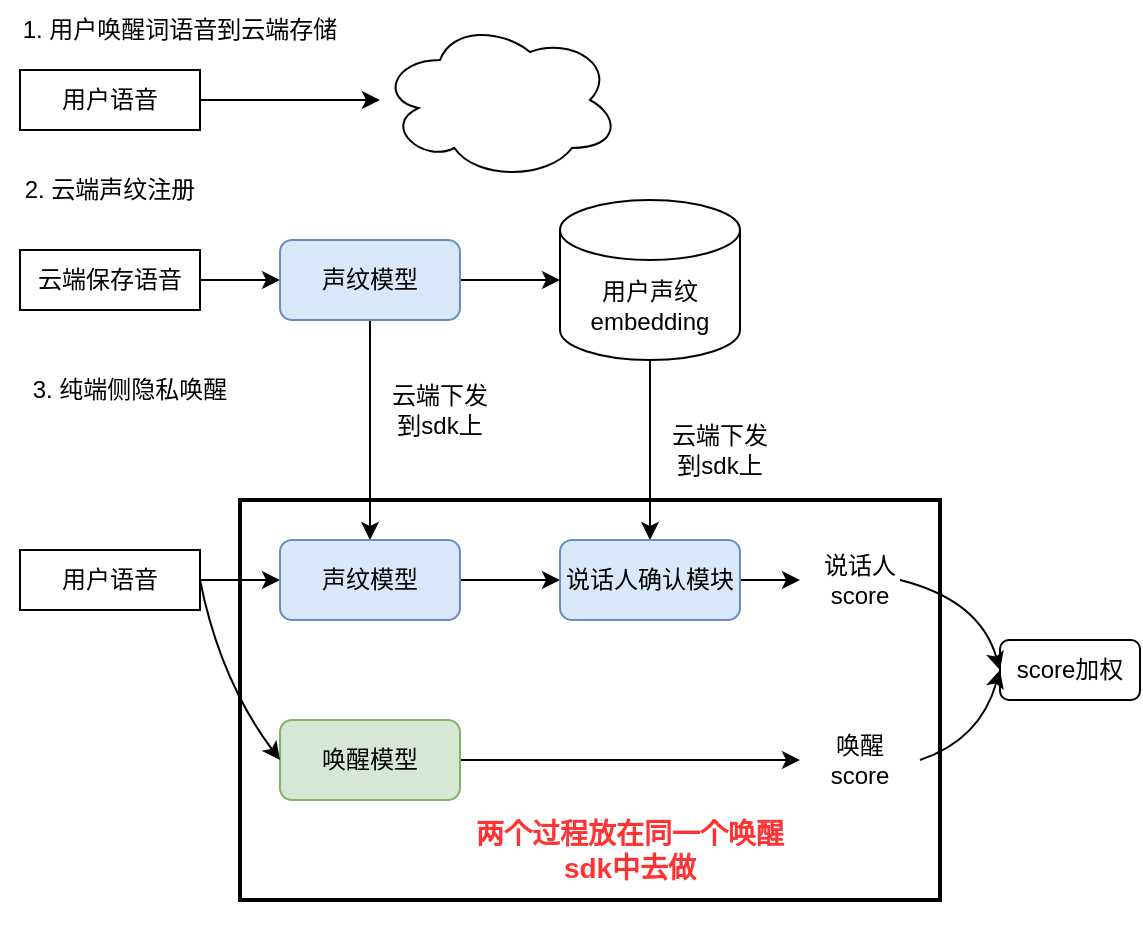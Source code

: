 <mxfile version="24.4.13" type="github">
  <diagram name="第 1 页" id="lO5QDAMBWzFpADkqgYbq">
    <mxGraphModel dx="2074" dy="680" grid="1" gridSize="10" guides="1" tooltips="1" connect="1" arrows="1" fold="1" page="1" pageScale="1" pageWidth="1200" pageHeight="500" math="0" shadow="0">
      <root>
        <mxCell id="0" />
        <mxCell id="1" parent="0" />
        <mxCell id="yvLALc5PITRfLY4CFgFs-49" value="" style="edgeStyle=orthogonalEdgeStyle;rounded=0;orthogonalLoop=1;jettySize=auto;html=1;" edge="1" parent="1" source="yvLALc5PITRfLY4CFgFs-47" target="yvLALc5PITRfLY4CFgFs-48">
          <mxGeometry relative="1" as="geometry" />
        </mxCell>
        <mxCell id="yvLALc5PITRfLY4CFgFs-47" value="用户语音" style="rounded=0;whiteSpace=wrap;html=1;" vertex="1" parent="1">
          <mxGeometry x="130" y="550" width="90" height="30" as="geometry" />
        </mxCell>
        <mxCell id="yvLALc5PITRfLY4CFgFs-48" value="" style="ellipse;shape=cloud;whiteSpace=wrap;html=1;" vertex="1" parent="1">
          <mxGeometry x="310" y="525" width="120" height="80" as="geometry" />
        </mxCell>
        <mxCell id="yvLALc5PITRfLY4CFgFs-50" value="1. 用户唤醒词语音到云端存储" style="text;html=1;align=center;verticalAlign=middle;whiteSpace=wrap;rounded=0;" vertex="1" parent="1">
          <mxGeometry x="120" y="515" width="180" height="30" as="geometry" />
        </mxCell>
        <mxCell id="yvLALc5PITRfLY4CFgFs-51" value="2. 云端声纹注册" style="text;html=1;align=center;verticalAlign=middle;whiteSpace=wrap;rounded=0;" vertex="1" parent="1">
          <mxGeometry x="120" y="595" width="110" height="30" as="geometry" />
        </mxCell>
        <mxCell id="yvLALc5PITRfLY4CFgFs-55" value="" style="edgeStyle=orthogonalEdgeStyle;rounded=0;orthogonalLoop=1;jettySize=auto;html=1;" edge="1" parent="1" source="yvLALc5PITRfLY4CFgFs-52" target="yvLALc5PITRfLY4CFgFs-53">
          <mxGeometry relative="1" as="geometry" />
        </mxCell>
        <mxCell id="yvLALc5PITRfLY4CFgFs-52" value="云端保存语音" style="rounded=0;whiteSpace=wrap;html=1;" vertex="1" parent="1">
          <mxGeometry x="130" y="640" width="90" height="30" as="geometry" />
        </mxCell>
        <mxCell id="yvLALc5PITRfLY4CFgFs-56" value="" style="edgeStyle=orthogonalEdgeStyle;rounded=0;orthogonalLoop=1;jettySize=auto;html=1;" edge="1" parent="1" source="yvLALc5PITRfLY4CFgFs-53" target="yvLALc5PITRfLY4CFgFs-54">
          <mxGeometry relative="1" as="geometry" />
        </mxCell>
        <mxCell id="yvLALc5PITRfLY4CFgFs-78" value="" style="edgeStyle=orthogonalEdgeStyle;rounded=0;orthogonalLoop=1;jettySize=auto;html=1;" edge="1" parent="1" source="yvLALc5PITRfLY4CFgFs-53" target="yvLALc5PITRfLY4CFgFs-76">
          <mxGeometry relative="1" as="geometry" />
        </mxCell>
        <mxCell id="yvLALc5PITRfLY4CFgFs-53" value="声纹模型" style="rounded=1;whiteSpace=wrap;html=1;fillColor=#dae8fc;strokeColor=#6c8ebf;" vertex="1" parent="1">
          <mxGeometry x="260" y="635" width="90" height="40" as="geometry" />
        </mxCell>
        <mxCell id="yvLALc5PITRfLY4CFgFs-80" value="" style="edgeStyle=orthogonalEdgeStyle;rounded=0;orthogonalLoop=1;jettySize=auto;html=1;" edge="1" parent="1" source="yvLALc5PITRfLY4CFgFs-54" target="yvLALc5PITRfLY4CFgFs-77">
          <mxGeometry relative="1" as="geometry" />
        </mxCell>
        <mxCell id="yvLALc5PITRfLY4CFgFs-54" value="用户声纹embedding" style="shape=cylinder3;whiteSpace=wrap;html=1;boundedLbl=1;backgroundOutline=1;size=15;" vertex="1" parent="1">
          <mxGeometry x="400" y="615" width="90" height="80" as="geometry" />
        </mxCell>
        <mxCell id="yvLALc5PITRfLY4CFgFs-57" value="3. 纯端侧隐私唤醒" style="text;html=1;align=center;verticalAlign=middle;whiteSpace=wrap;rounded=0;" vertex="1" parent="1">
          <mxGeometry x="130" y="695" width="110" height="30" as="geometry" />
        </mxCell>
        <mxCell id="yvLALc5PITRfLY4CFgFs-82" value="" style="edgeStyle=orthogonalEdgeStyle;rounded=0;orthogonalLoop=1;jettySize=auto;html=1;" edge="1" parent="1" source="yvLALc5PITRfLY4CFgFs-74" target="yvLALc5PITRfLY4CFgFs-76">
          <mxGeometry relative="1" as="geometry" />
        </mxCell>
        <mxCell id="yvLALc5PITRfLY4CFgFs-74" value="用户语音" style="rounded=0;whiteSpace=wrap;html=1;" vertex="1" parent="1">
          <mxGeometry x="130" y="790" width="90" height="30" as="geometry" />
        </mxCell>
        <mxCell id="yvLALc5PITRfLY4CFgFs-83" value="" style="edgeStyle=orthogonalEdgeStyle;rounded=0;orthogonalLoop=1;jettySize=auto;html=1;" edge="1" parent="1" source="yvLALc5PITRfLY4CFgFs-76" target="yvLALc5PITRfLY4CFgFs-77">
          <mxGeometry relative="1" as="geometry" />
        </mxCell>
        <mxCell id="yvLALc5PITRfLY4CFgFs-76" value="声纹模型" style="rounded=1;whiteSpace=wrap;html=1;fillColor=#dae8fc;strokeColor=#6c8ebf;" vertex="1" parent="1">
          <mxGeometry x="260" y="785" width="90" height="40" as="geometry" />
        </mxCell>
        <mxCell id="yvLALc5PITRfLY4CFgFs-89" value="" style="edgeStyle=orthogonalEdgeStyle;rounded=0;orthogonalLoop=1;jettySize=auto;html=1;" edge="1" parent="1" source="yvLALc5PITRfLY4CFgFs-77" target="yvLALc5PITRfLY4CFgFs-87">
          <mxGeometry relative="1" as="geometry" />
        </mxCell>
        <mxCell id="yvLALc5PITRfLY4CFgFs-77" value="说话人确认模块" style="rounded=1;whiteSpace=wrap;html=1;fillColor=#dae8fc;strokeColor=#6c8ebf;" vertex="1" parent="1">
          <mxGeometry x="400" y="785" width="90" height="40" as="geometry" />
        </mxCell>
        <mxCell id="yvLALc5PITRfLY4CFgFs-79" value="云端下发到sdk上" style="text;html=1;align=center;verticalAlign=middle;whiteSpace=wrap;rounded=0;" vertex="1" parent="1">
          <mxGeometry x="310" y="705" width="60" height="30" as="geometry" />
        </mxCell>
        <mxCell id="yvLALc5PITRfLY4CFgFs-81" value="云端下发到sdk上" style="text;html=1;align=center;verticalAlign=middle;whiteSpace=wrap;rounded=0;" vertex="1" parent="1">
          <mxGeometry x="450" y="725" width="60" height="30" as="geometry" />
        </mxCell>
        <mxCell id="yvLALc5PITRfLY4CFgFs-91" value="" style="edgeStyle=orthogonalEdgeStyle;rounded=0;orthogonalLoop=1;jettySize=auto;html=1;entryX=0;entryY=0.5;entryDx=0;entryDy=0;" edge="1" parent="1" source="yvLALc5PITRfLY4CFgFs-84" target="yvLALc5PITRfLY4CFgFs-88">
          <mxGeometry relative="1" as="geometry">
            <mxPoint x="415" y="895" as="targetPoint" />
          </mxGeometry>
        </mxCell>
        <mxCell id="yvLALc5PITRfLY4CFgFs-84" value="唤醒模型" style="rounded=1;whiteSpace=wrap;html=1;fillColor=#d5e8d4;strokeColor=#82b366;" vertex="1" parent="1">
          <mxGeometry x="260" y="875" width="90" height="40" as="geometry" />
        </mxCell>
        <mxCell id="yvLALc5PITRfLY4CFgFs-86" value="" style="curved=1;endArrow=classic;html=1;rounded=0;entryX=0;entryY=0.5;entryDx=0;entryDy=0;" edge="1" parent="1" target="yvLALc5PITRfLY4CFgFs-84">
          <mxGeometry width="50" height="50" relative="1" as="geometry">
            <mxPoint x="220" y="805" as="sourcePoint" />
            <mxPoint x="285" y="855" as="targetPoint" />
            <Array as="points">
              <mxPoint x="230" y="855" />
            </Array>
          </mxGeometry>
        </mxCell>
        <mxCell id="yvLALc5PITRfLY4CFgFs-87" value="说话人score" style="text;html=1;align=center;verticalAlign=middle;whiteSpace=wrap;rounded=0;" vertex="1" parent="1">
          <mxGeometry x="520" y="790" width="60" height="30" as="geometry" />
        </mxCell>
        <mxCell id="yvLALc5PITRfLY4CFgFs-88" value="唤醒&lt;div&gt;score&lt;/div&gt;" style="text;html=1;align=center;verticalAlign=middle;whiteSpace=wrap;rounded=0;" vertex="1" parent="1">
          <mxGeometry x="520" y="880" width="60" height="30" as="geometry" />
        </mxCell>
        <mxCell id="yvLALc5PITRfLY4CFgFs-92" value="score加权" style="rounded=1;whiteSpace=wrap;html=1;" vertex="1" parent="1">
          <mxGeometry x="620" y="835" width="70" height="30" as="geometry" />
        </mxCell>
        <mxCell id="yvLALc5PITRfLY4CFgFs-93" value="" style="curved=1;endArrow=classic;html=1;rounded=0;entryX=0;entryY=0.5;entryDx=0;entryDy=0;" edge="1" parent="1" target="yvLALc5PITRfLY4CFgFs-92">
          <mxGeometry width="50" height="50" relative="1" as="geometry">
            <mxPoint x="570" y="805" as="sourcePoint" />
            <mxPoint x="620" y="755" as="targetPoint" />
            <Array as="points">
              <mxPoint x="610" y="815" />
            </Array>
          </mxGeometry>
        </mxCell>
        <mxCell id="yvLALc5PITRfLY4CFgFs-94" value="" style="curved=1;endArrow=classic;html=1;rounded=0;entryX=0;entryY=0.5;entryDx=0;entryDy=0;" edge="1" parent="1" target="yvLALc5PITRfLY4CFgFs-92">
          <mxGeometry width="50" height="50" relative="1" as="geometry">
            <mxPoint x="580" y="895" as="sourcePoint" />
            <mxPoint x="630" y="845" as="targetPoint" />
            <Array as="points">
              <mxPoint x="610" y="885" />
            </Array>
          </mxGeometry>
        </mxCell>
        <mxCell id="yvLALc5PITRfLY4CFgFs-95" value="" style="rounded=0;whiteSpace=wrap;html=1;fillColor=none;strokeWidth=2;" vertex="1" parent="1">
          <mxGeometry x="240" y="765" width="350" height="200" as="geometry" />
        </mxCell>
        <mxCell id="yvLALc5PITRfLY4CFgFs-96" value="&lt;font color=&quot;#ff3333&quot; style=&quot;font-size: 14px;&quot;&gt;&lt;b&gt;两个过程放在同一个唤醒sdk中去做&lt;/b&gt;&lt;/font&gt;" style="text;html=1;align=center;verticalAlign=middle;whiteSpace=wrap;rounded=0;" vertex="1" parent="1">
          <mxGeometry x="350" y="895" width="170" height="90" as="geometry" />
        </mxCell>
      </root>
    </mxGraphModel>
  </diagram>
</mxfile>
